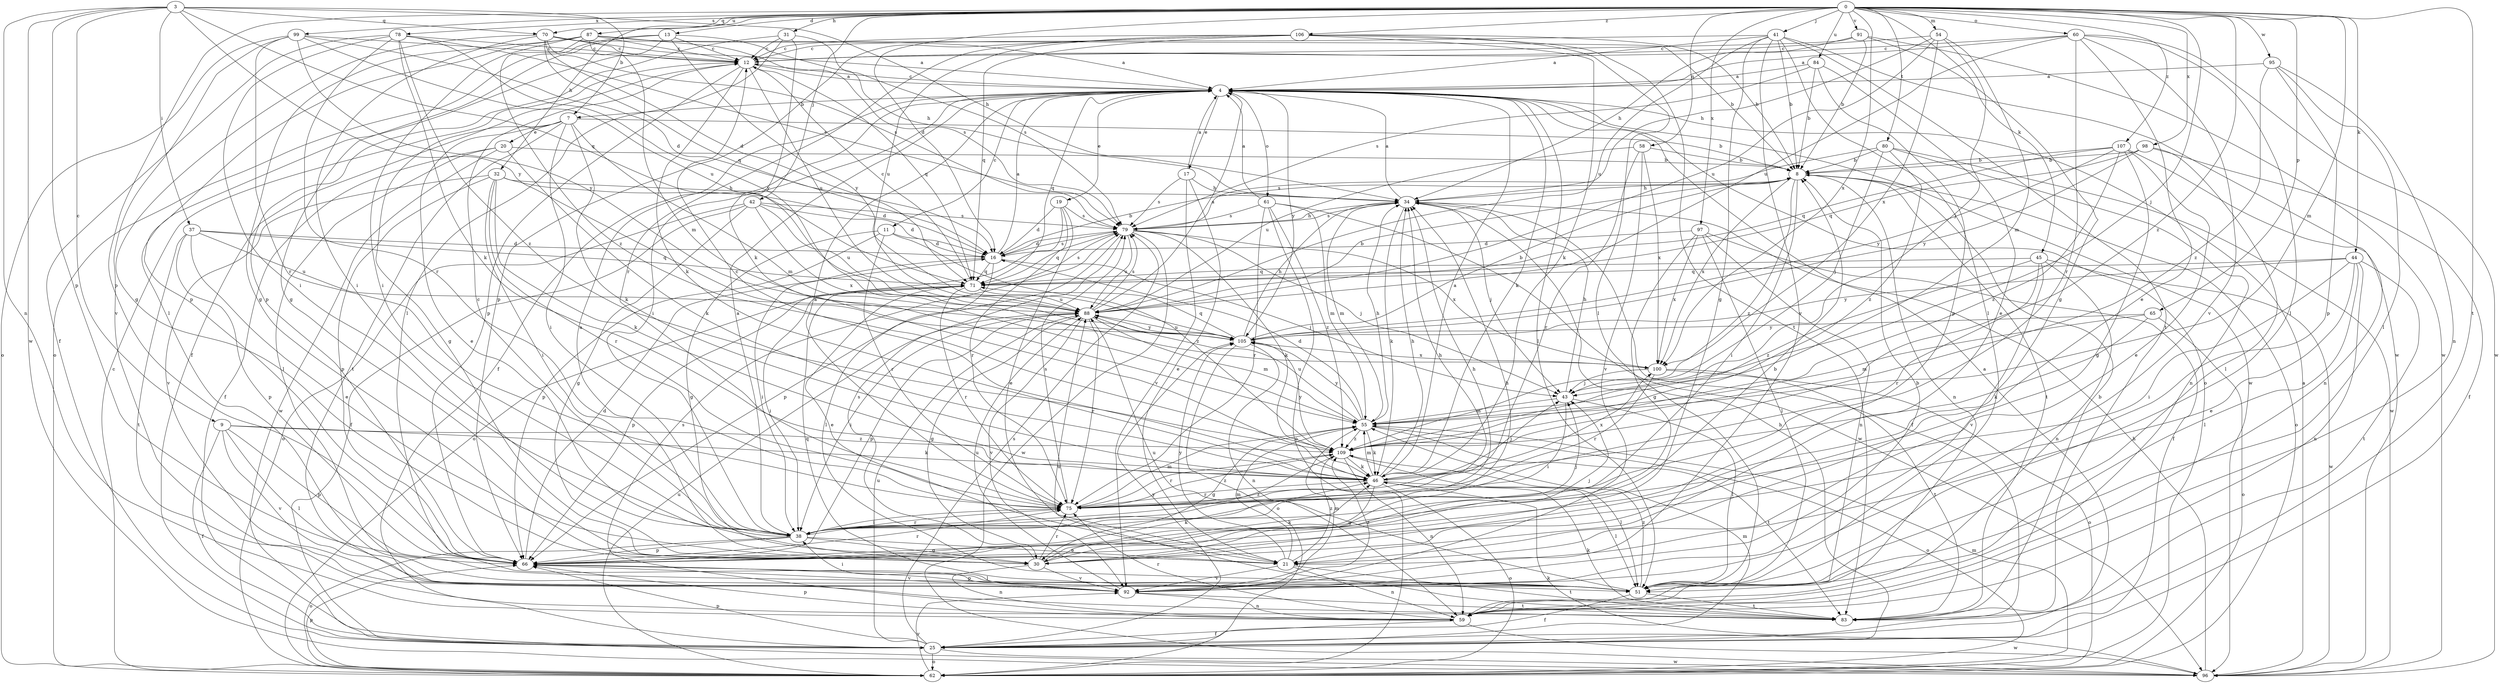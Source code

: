strict digraph  {
0;
3;
4;
7;
8;
9;
11;
12;
13;
16;
17;
19;
20;
21;
25;
30;
31;
32;
34;
37;
38;
41;
42;
43;
44;
45;
46;
51;
54;
55;
58;
59;
60;
61;
62;
65;
66;
70;
71;
75;
78;
79;
80;
83;
84;
87;
88;
91;
92;
95;
96;
97;
98;
99;
100;
105;
106;
107;
109;
0 -> 13  [label=d];
0 -> 16  [label=d];
0 -> 31  [label=h];
0 -> 32  [label=h];
0 -> 41  [label=j];
0 -> 42  [label=j];
0 -> 43  [label=j];
0 -> 44  [label=k];
0 -> 45  [label=k];
0 -> 54  [label=m];
0 -> 55  [label=m];
0 -> 58  [label=n];
0 -> 60  [label=o];
0 -> 65  [label=p];
0 -> 66  [label=p];
0 -> 70  [label=q];
0 -> 78  [label=s];
0 -> 80  [label=t];
0 -> 83  [label=t];
0 -> 84  [label=u];
0 -> 87  [label=u];
0 -> 91  [label=v];
0 -> 95  [label=w];
0 -> 97  [label=x];
0 -> 98  [label=x];
0 -> 99  [label=x];
0 -> 100  [label=x];
0 -> 106  [label=z];
0 -> 107  [label=z];
0 -> 109  [label=z];
3 -> 7  [label=b];
3 -> 9  [label=c];
3 -> 34  [label=h];
3 -> 37  [label=i];
3 -> 59  [label=n];
3 -> 66  [label=p];
3 -> 70  [label=q];
3 -> 71  [label=q];
3 -> 96  [label=w];
3 -> 105  [label=y];
4 -> 7  [label=b];
4 -> 11  [label=c];
4 -> 12  [label=c];
4 -> 17  [label=e];
4 -> 19  [label=e];
4 -> 25  [label=f];
4 -> 38  [label=i];
4 -> 46  [label=k];
4 -> 51  [label=l];
4 -> 61  [label=o];
4 -> 62  [label=o];
4 -> 71  [label=q];
4 -> 96  [label=w];
4 -> 105  [label=y];
7 -> 8  [label=b];
7 -> 20  [label=e];
7 -> 21  [label=e];
7 -> 30  [label=g];
7 -> 38  [label=i];
7 -> 46  [label=k];
7 -> 55  [label=m];
7 -> 83  [label=t];
8 -> 34  [label=h];
8 -> 38  [label=i];
8 -> 59  [label=n];
8 -> 62  [label=o];
8 -> 83  [label=t];
8 -> 100  [label=x];
8 -> 109  [label=z];
9 -> 25  [label=f];
9 -> 46  [label=k];
9 -> 51  [label=l];
9 -> 66  [label=p];
9 -> 92  [label=v];
9 -> 109  [label=z];
11 -> 16  [label=d];
11 -> 30  [label=g];
11 -> 66  [label=p];
11 -> 75  [label=r];
11 -> 109  [label=z];
12 -> 4  [label=a];
12 -> 25  [label=f];
12 -> 46  [label=k];
12 -> 66  [label=p];
12 -> 71  [label=q];
12 -> 88  [label=u];
13 -> 12  [label=c];
13 -> 30  [label=g];
13 -> 34  [label=h];
13 -> 51  [label=l];
13 -> 62  [label=o];
13 -> 105  [label=y];
16 -> 4  [label=a];
16 -> 8  [label=b];
16 -> 38  [label=i];
16 -> 43  [label=j];
16 -> 51  [label=l];
16 -> 71  [label=q];
16 -> 79  [label=s];
17 -> 4  [label=a];
17 -> 21  [label=e];
17 -> 34  [label=h];
17 -> 79  [label=s];
17 -> 92  [label=v];
19 -> 16  [label=d];
19 -> 21  [label=e];
19 -> 62  [label=o];
19 -> 75  [label=r];
19 -> 79  [label=s];
20 -> 8  [label=b];
20 -> 25  [label=f];
20 -> 46  [label=k];
20 -> 51  [label=l];
20 -> 96  [label=w];
21 -> 55  [label=m];
21 -> 59  [label=n];
21 -> 83  [label=t];
21 -> 92  [label=v];
21 -> 105  [label=y];
21 -> 109  [label=z];
25 -> 4  [label=a];
25 -> 34  [label=h];
25 -> 55  [label=m];
25 -> 62  [label=o];
25 -> 66  [label=p];
25 -> 79  [label=s];
25 -> 88  [label=u];
25 -> 96  [label=w];
25 -> 105  [label=y];
30 -> 4  [label=a];
30 -> 43  [label=j];
30 -> 46  [label=k];
30 -> 59  [label=n];
30 -> 75  [label=r];
30 -> 79  [label=s];
30 -> 92  [label=v];
31 -> 12  [label=c];
31 -> 46  [label=k];
31 -> 51  [label=l];
31 -> 66  [label=p];
31 -> 79  [label=s];
32 -> 16  [label=d];
32 -> 34  [label=h];
32 -> 38  [label=i];
32 -> 46  [label=k];
32 -> 66  [label=p];
32 -> 75  [label=r];
32 -> 92  [label=v];
34 -> 4  [label=a];
34 -> 25  [label=f];
34 -> 43  [label=j];
34 -> 46  [label=k];
34 -> 55  [label=m];
34 -> 79  [label=s];
37 -> 16  [label=d];
37 -> 21  [label=e];
37 -> 66  [label=p];
37 -> 71  [label=q];
37 -> 83  [label=t];
37 -> 88  [label=u];
38 -> 4  [label=a];
38 -> 12  [label=c];
38 -> 21  [label=e];
38 -> 30  [label=g];
38 -> 34  [label=h];
38 -> 43  [label=j];
38 -> 62  [label=o];
38 -> 66  [label=p];
38 -> 75  [label=r];
38 -> 109  [label=z];
41 -> 4  [label=a];
41 -> 8  [label=b];
41 -> 12  [label=c];
41 -> 30  [label=g];
41 -> 51  [label=l];
41 -> 83  [label=t];
41 -> 88  [label=u];
41 -> 92  [label=v];
41 -> 96  [label=w];
42 -> 16  [label=d];
42 -> 25  [label=f];
42 -> 30  [label=g];
42 -> 62  [label=o];
42 -> 79  [label=s];
42 -> 88  [label=u];
42 -> 100  [label=x];
43 -> 34  [label=h];
43 -> 38  [label=i];
43 -> 51  [label=l];
43 -> 55  [label=m];
44 -> 21  [label=e];
44 -> 38  [label=i];
44 -> 51  [label=l];
44 -> 59  [label=n];
44 -> 71  [label=q];
44 -> 83  [label=t];
44 -> 105  [label=y];
45 -> 59  [label=n];
45 -> 71  [label=q];
45 -> 75  [label=r];
45 -> 92  [label=v];
45 -> 96  [label=w];
45 -> 109  [label=z];
46 -> 4  [label=a];
46 -> 12  [label=c];
46 -> 30  [label=g];
46 -> 34  [label=h];
46 -> 43  [label=j];
46 -> 51  [label=l];
46 -> 55  [label=m];
46 -> 62  [label=o];
46 -> 75  [label=r];
46 -> 100  [label=x];
51 -> 25  [label=f];
51 -> 71  [label=q];
51 -> 83  [label=t];
51 -> 88  [label=u];
51 -> 109  [label=z];
54 -> 12  [label=c];
54 -> 34  [label=h];
54 -> 43  [label=j];
54 -> 55  [label=m];
54 -> 88  [label=u];
54 -> 100  [label=x];
55 -> 16  [label=d];
55 -> 30  [label=g];
55 -> 34  [label=h];
55 -> 46  [label=k];
55 -> 62  [label=o];
55 -> 83  [label=t];
55 -> 88  [label=u];
55 -> 105  [label=y];
55 -> 109  [label=z];
58 -> 8  [label=b];
58 -> 75  [label=r];
58 -> 88  [label=u];
58 -> 92  [label=v];
58 -> 100  [label=x];
59 -> 25  [label=f];
59 -> 66  [label=p];
59 -> 75  [label=r];
59 -> 79  [label=s];
59 -> 96  [label=w];
60 -> 4  [label=a];
60 -> 12  [label=c];
60 -> 21  [label=e];
60 -> 51  [label=l];
60 -> 75  [label=r];
60 -> 88  [label=u];
60 -> 92  [label=v];
60 -> 96  [label=w];
61 -> 4  [label=a];
61 -> 55  [label=m];
61 -> 62  [label=o];
61 -> 75  [label=r];
61 -> 79  [label=s];
61 -> 96  [label=w];
61 -> 109  [label=z];
62 -> 12  [label=c];
62 -> 55  [label=m];
62 -> 66  [label=p];
62 -> 88  [label=u];
62 -> 92  [label=v];
65 -> 46  [label=k];
65 -> 55  [label=m];
65 -> 62  [label=o];
65 -> 105  [label=y];
66 -> 8  [label=b];
66 -> 16  [label=d];
66 -> 34  [label=h];
66 -> 46  [label=k];
66 -> 51  [label=l];
66 -> 75  [label=r];
66 -> 92  [label=v];
70 -> 4  [label=a];
70 -> 8  [label=b];
70 -> 12  [label=c];
70 -> 16  [label=d];
70 -> 30  [label=g];
70 -> 38  [label=i];
70 -> 71  [label=q];
70 -> 79  [label=s];
71 -> 12  [label=c];
71 -> 21  [label=e];
71 -> 38  [label=i];
71 -> 66  [label=p];
71 -> 75  [label=r];
71 -> 79  [label=s];
71 -> 88  [label=u];
75 -> 4  [label=a];
75 -> 34  [label=h];
75 -> 38  [label=i];
75 -> 55  [label=m];
75 -> 79  [label=s];
75 -> 109  [label=z];
78 -> 12  [label=c];
78 -> 25  [label=f];
78 -> 38  [label=i];
78 -> 46  [label=k];
78 -> 75  [label=r];
78 -> 79  [label=s];
78 -> 105  [label=y];
78 -> 109  [label=z];
79 -> 16  [label=d];
79 -> 34  [label=h];
79 -> 43  [label=j];
79 -> 46  [label=k];
79 -> 66  [label=p];
79 -> 71  [label=q];
79 -> 88  [label=u];
79 -> 96  [label=w];
79 -> 100  [label=x];
80 -> 8  [label=b];
80 -> 43  [label=j];
80 -> 59  [label=n];
80 -> 79  [label=s];
80 -> 96  [label=w];
80 -> 109  [label=z];
83 -> 8  [label=b];
83 -> 46  [label=k];
83 -> 88  [label=u];
84 -> 4  [label=a];
84 -> 8  [label=b];
84 -> 21  [label=e];
84 -> 66  [label=p];
84 -> 79  [label=s];
87 -> 4  [label=a];
87 -> 12  [label=c];
87 -> 30  [label=g];
87 -> 38  [label=i];
87 -> 55  [label=m];
87 -> 66  [label=p];
87 -> 79  [label=s];
87 -> 109  [label=z];
88 -> 4  [label=a];
88 -> 8  [label=b];
88 -> 30  [label=g];
88 -> 38  [label=i];
88 -> 55  [label=m];
88 -> 66  [label=p];
88 -> 75  [label=r];
88 -> 79  [label=s];
88 -> 92  [label=v];
88 -> 105  [label=y];
91 -> 8  [label=b];
91 -> 12  [label=c];
91 -> 30  [label=g];
91 -> 34  [label=h];
91 -> 96  [label=w];
92 -> 8  [label=b];
92 -> 38  [label=i];
92 -> 55  [label=m];
92 -> 59  [label=n];
92 -> 66  [label=p];
92 -> 83  [label=t];
92 -> 88  [label=u];
92 -> 109  [label=z];
95 -> 4  [label=a];
95 -> 51  [label=l];
95 -> 59  [label=n];
95 -> 66  [label=p];
95 -> 109  [label=z];
96 -> 4  [label=a];
96 -> 34  [label=h];
96 -> 46  [label=k];
97 -> 16  [label=d];
97 -> 25  [label=f];
97 -> 30  [label=g];
97 -> 51  [label=l];
97 -> 59  [label=n];
97 -> 100  [label=x];
98 -> 8  [label=b];
98 -> 25  [label=f];
98 -> 51  [label=l];
98 -> 71  [label=q];
98 -> 105  [label=y];
99 -> 12  [label=c];
99 -> 16  [label=d];
99 -> 62  [label=o];
99 -> 75  [label=r];
99 -> 88  [label=u];
99 -> 92  [label=v];
99 -> 105  [label=y];
100 -> 43  [label=j];
100 -> 62  [label=o];
100 -> 75  [label=r];
100 -> 83  [label=t];
105 -> 8  [label=b];
105 -> 34  [label=h];
105 -> 59  [label=n];
105 -> 62  [label=o];
105 -> 71  [label=q];
105 -> 88  [label=u];
105 -> 100  [label=x];
106 -> 8  [label=b];
106 -> 12  [label=c];
106 -> 46  [label=k];
106 -> 51  [label=l];
106 -> 66  [label=p];
106 -> 71  [label=q];
106 -> 75  [label=r];
106 -> 83  [label=t];
106 -> 88  [label=u];
107 -> 8  [label=b];
107 -> 21  [label=e];
107 -> 30  [label=g];
107 -> 59  [label=n];
107 -> 71  [label=q];
107 -> 105  [label=y];
107 -> 109  [label=z];
109 -> 46  [label=k];
109 -> 51  [label=l];
109 -> 59  [label=n];
109 -> 75  [label=r];
109 -> 105  [label=y];
}
